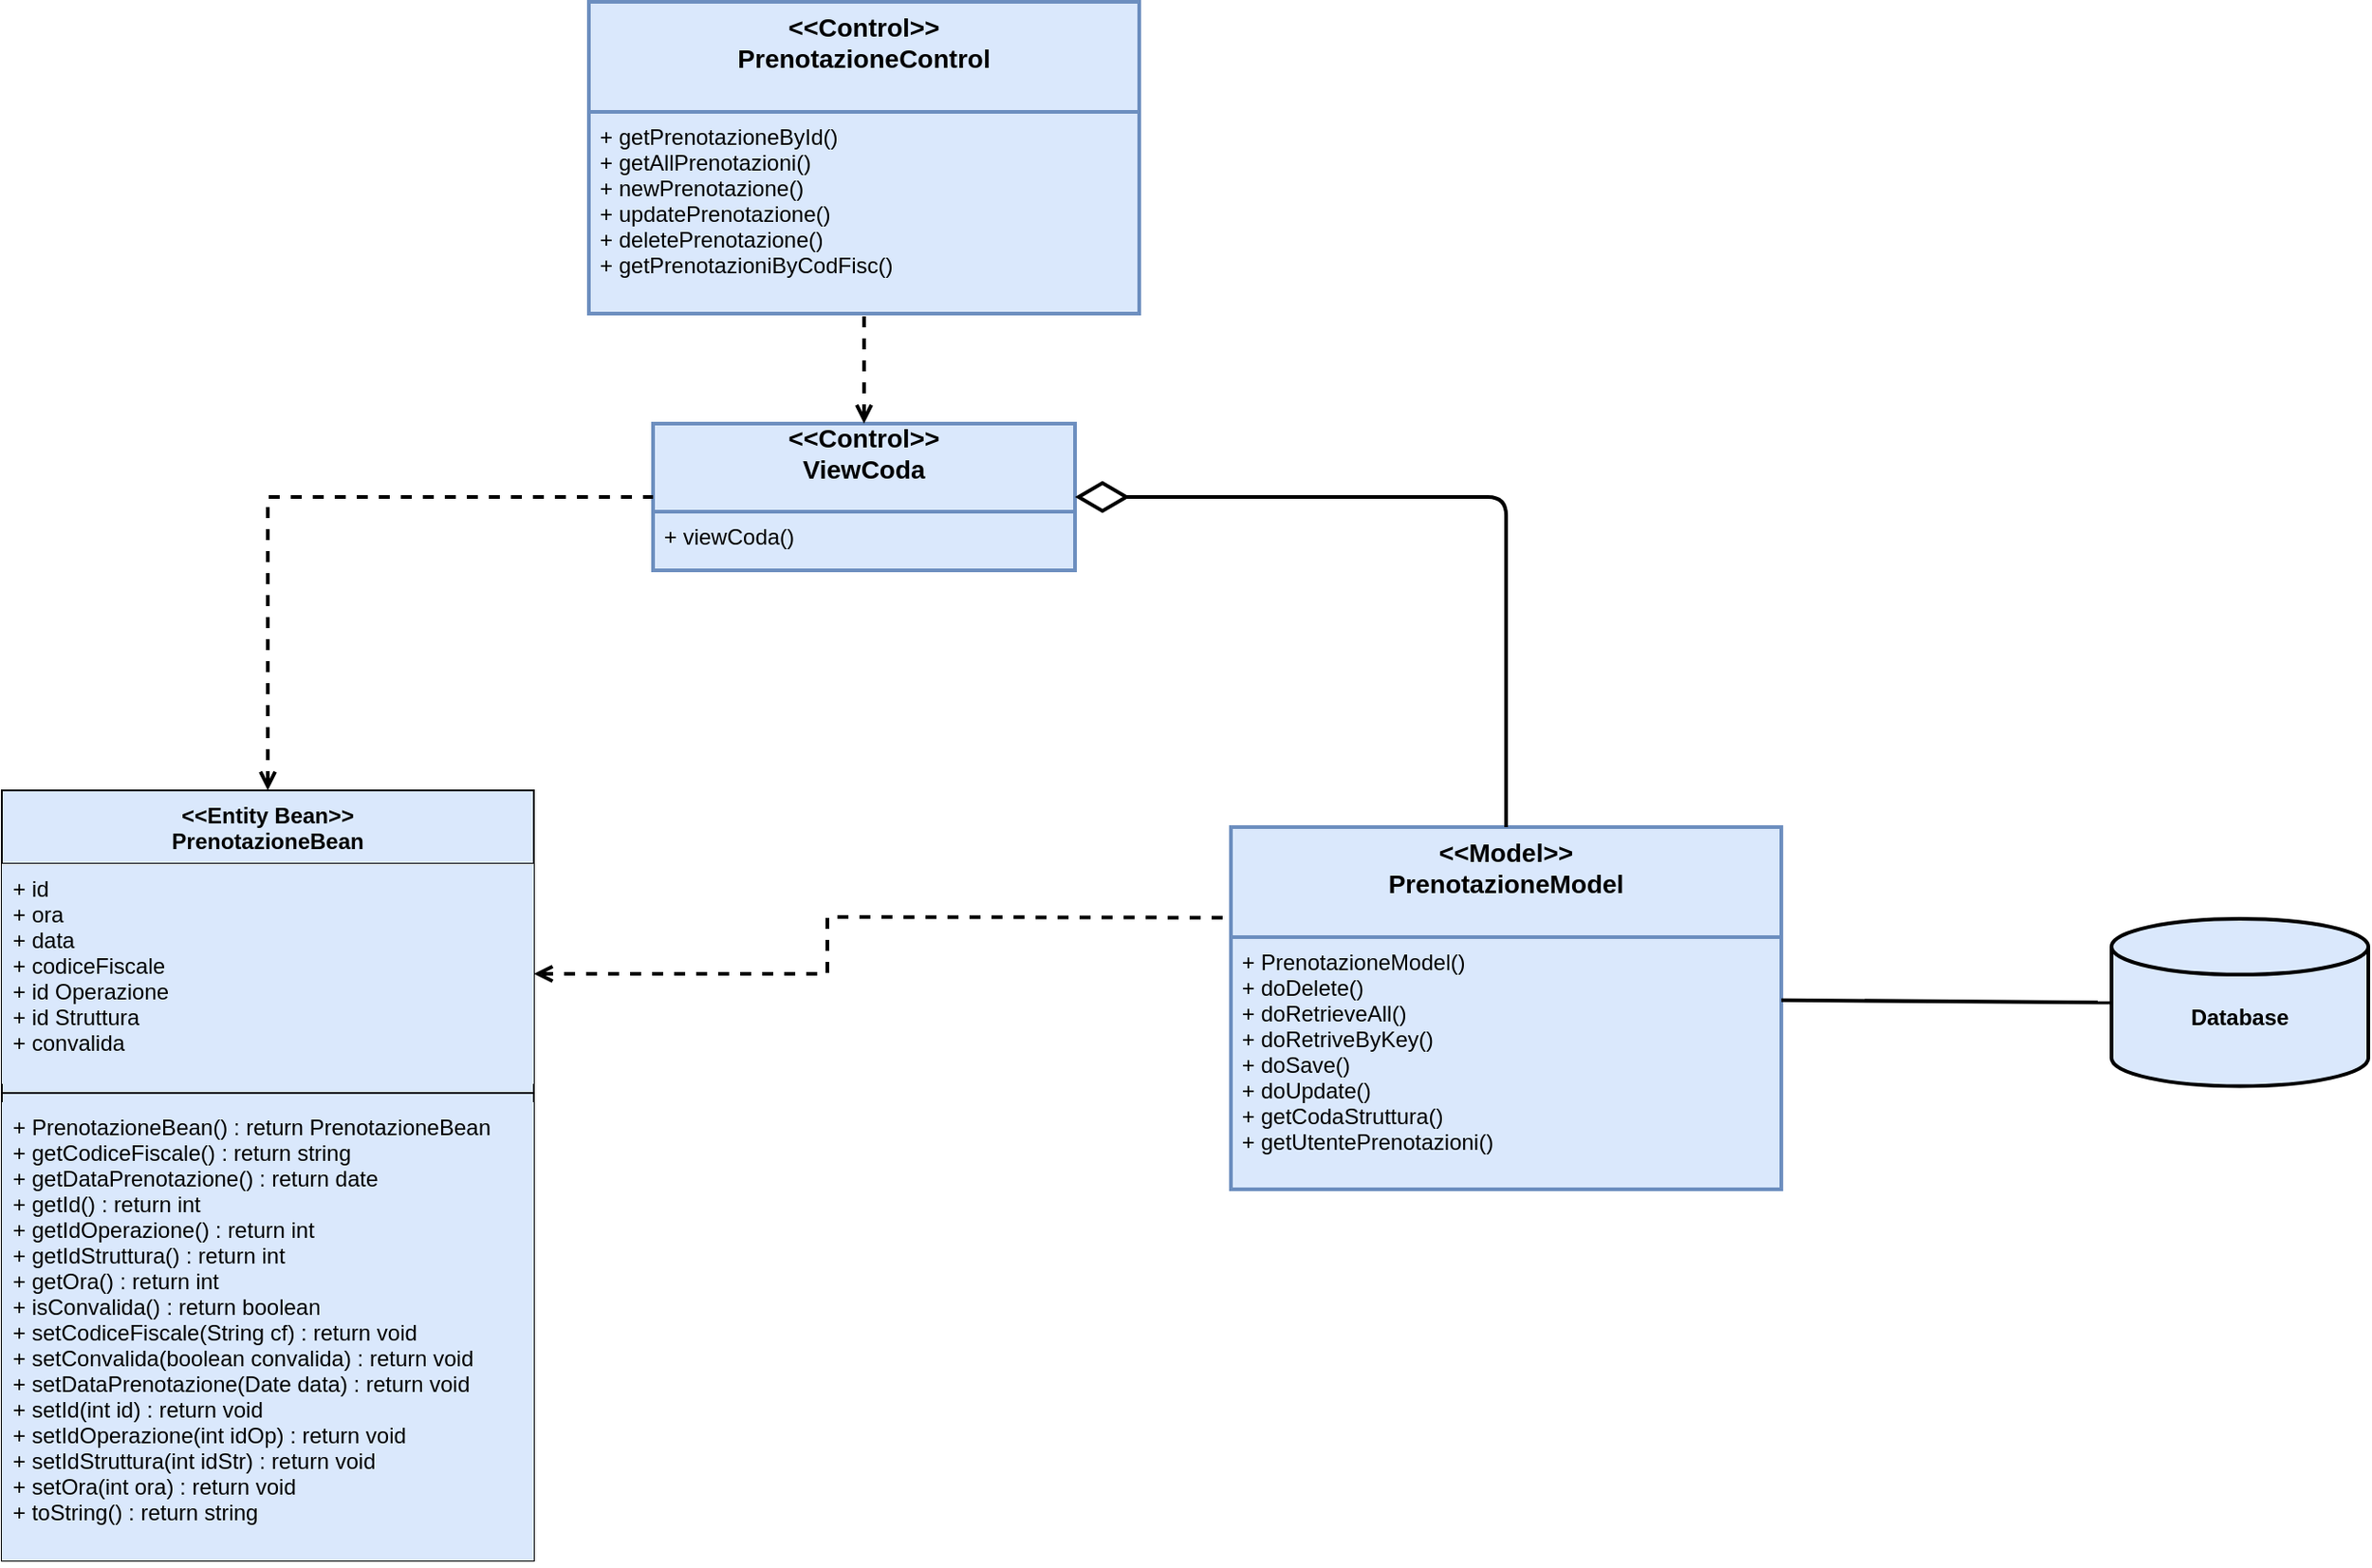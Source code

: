 <mxfile version="14.2.7"><diagram id="OhxryW1pkReKaCSiIXn0" name="Page-1"><mxGraphModel dx="2062" dy="1151" grid="1" gridSize="10" guides="1" tooltips="1" connect="1" arrows="1" fold="1" page="1" pageScale="1" pageWidth="827" pageHeight="1169" math="0" shadow="0"><root><mxCell id="0"/><mxCell id="1" parent="0"/><mxCell id="Ss-HZqFwX27W1PKFU3cJ-11" value="&lt;&lt;Control&gt;&gt;&#xA;PrenotazioneControl&#xA;" style="swimlane;childLayout=stackLayout;horizontal=1;startSize=60;horizontalStack=0;rounded=0;fontSize=14;fontStyle=1;strokeWidth=2;resizeParent=0;resizeLast=1;shadow=0;dashed=0;align=center;strokeColor=#6c8ebf;swimlaneLine=1;swimlaneFillColor=#DAE8FC;fillColor=#DAE8FC;" vertex="1" parent="1"><mxGeometry x="330" y="20" width="300" height="170" as="geometry"/></mxCell><mxCell id="Ss-HZqFwX27W1PKFU3cJ-12" value="+ getPrenotazioneById()&#xA;+ getAllPrenotazioni()&#xA;+ newPrenotazione()&#xA;+ updatePrenotazione()&#xA;+ deletePrenotazione()&#xA;+ getPrenotazioniByCodFisc()&#xA;" style="align=left;strokeColor=none;fillColor=none;spacingLeft=4;fontSize=12;verticalAlign=top;resizable=0;rotatable=0;part=1;labelBackgroundColor=none;" vertex="1" parent="Ss-HZqFwX27W1PKFU3cJ-11"><mxGeometry y="60" width="300" height="110" as="geometry"/></mxCell><mxCell id="Ss-HZqFwX27W1PKFU3cJ-15" value="&lt;&lt;Model&gt;&gt;&#xA;PrenotazioneModel&#xA;" style="swimlane;childLayout=stackLayout;horizontal=1;startSize=60;horizontalStack=0;rounded=0;fontSize=14;fontStyle=1;strokeWidth=2;resizeParent=0;resizeLast=1;shadow=0;dashed=0;align=center;strokeColor=#6c8ebf;swimlaneLine=1;swimlaneFillColor=#DAE8FC;fillColor=#DAE8FC;" vertex="1" parent="1"><mxGeometry x="680" y="470" width="300" height="197.5" as="geometry"/></mxCell><mxCell id="Ss-HZqFwX27W1PKFU3cJ-16" value="+ PrenotazioneModel()&#xA;+ doDelete()&#xA;+ doRetrieveAll()&#xA;+ doRetriveByKey()&#xA;+ doSave()&#xA;+ doUpdate()&#xA;+ getCodaStruttura()&#xA;+ getUtentePrenotazioni()&#xA;&#xA;" style="align=left;strokeColor=none;fillColor=none;spacingLeft=4;fontSize=12;verticalAlign=top;resizable=0;rotatable=0;part=1;labelBackgroundColor=none;" vertex="1" parent="Ss-HZqFwX27W1PKFU3cJ-15"><mxGeometry y="60" width="300" height="137.5" as="geometry"/></mxCell><mxCell id="Ss-HZqFwX27W1PKFU3cJ-18" value="&lt;&lt;Control&gt;&gt;&#xA;ViewCoda&#xA;" style="swimlane;childLayout=stackLayout;horizontal=1;startSize=48;horizontalStack=0;rounded=0;fontSize=14;fontStyle=1;strokeWidth=2;resizeParent=0;resizeLast=1;shadow=0;dashed=0;align=center;strokeColor=#6c8ebf;swimlaneLine=1;swimlaneFillColor=#DAE8FC;fillColor=#DAE8FC;" vertex="1" parent="1"><mxGeometry x="365" y="250" width="230" height="80" as="geometry"/></mxCell><mxCell id="Ss-HZqFwX27W1PKFU3cJ-19" value="+ viewCoda()&#xA;" style="align=left;strokeColor=none;fillColor=none;spacingLeft=4;fontSize=12;verticalAlign=top;resizable=0;rotatable=0;part=1;labelBackgroundColor=none;" vertex="1" parent="Ss-HZqFwX27W1PKFU3cJ-18"><mxGeometry y="48" width="230" height="32" as="geometry"/></mxCell><mxCell id="Ss-HZqFwX27W1PKFU3cJ-20" value="" style="endArrow=none;dashed=1;html=1;entryX=0.5;entryY=1;entryDx=0;entryDy=0;exitX=0.5;exitY=0;exitDx=0;exitDy=0;endFill=0;startArrow=open;startFill=0;strokeWidth=2;rounded=0;" edge="1" parent="1" source="Ss-HZqFwX27W1PKFU3cJ-18" target="Ss-HZqFwX27W1PKFU3cJ-12"><mxGeometry width="50" height="50" relative="1" as="geometry"><mxPoint x="470" y="460" as="sourcePoint"/><mxPoint x="520" y="410" as="targetPoint"/></mxGeometry></mxCell><mxCell id="Ss-HZqFwX27W1PKFU3cJ-21" value="" style="endArrow=none;dashed=1;html=1;entryX=0;entryY=0.5;entryDx=0;entryDy=0;exitX=0.5;exitY=0;exitDx=0;exitDy=0;endFill=0;startArrow=open;startFill=0;strokeWidth=2;rounded=0;" edge="1" parent="1" source="Ss-HZqFwX27W1PKFU3cJ-25" target="Ss-HZqFwX27W1PKFU3cJ-18"><mxGeometry width="50" height="50" relative="1" as="geometry"><mxPoint x="160" y="470" as="sourcePoint"/><mxPoint x="480" y="190" as="targetPoint"/><Array as="points"><mxPoint x="155" y="290"/></Array></mxGeometry></mxCell><mxCell id="Ss-HZqFwX27W1PKFU3cJ-22" value="" style="endArrow=none;dashed=1;html=1;entryX=0;entryY=0.25;entryDx=0;entryDy=0;exitX=1;exitY=0.5;exitDx=0;exitDy=0;endFill=0;startArrow=open;startFill=0;strokeWidth=2;rounded=0;" edge="1" parent="1" source="Ss-HZqFwX27W1PKFU3cJ-26" target="Ss-HZqFwX27W1PKFU3cJ-15"><mxGeometry width="50" height="50" relative="1" as="geometry"><mxPoint x="310" y="625" as="sourcePoint"/><mxPoint x="480" y="190" as="targetPoint"/><Array as="points"><mxPoint x="460" y="550"/><mxPoint x="460" y="519"/></Array></mxGeometry></mxCell><mxCell id="Ss-HZqFwX27W1PKFU3cJ-25" value="&lt;&lt;Entity Bean&gt;&gt;&#xA;PrenotazioneBean&#xA;&#xA;&#xA;" style="swimlane;fontStyle=1;align=center;verticalAlign=top;childLayout=stackLayout;horizontal=1;startSize=40;horizontalStack=0;resizeParent=1;resizeParentMax=0;resizeLast=0;collapsible=1;marginBottom=0;rounded=0;labelBackgroundColor=none;fillColor=#DAE8FC;swimlaneFillColor=#DAE8FC;" vertex="1" parent="1"><mxGeometry x="10" y="450" width="290" height="420" as="geometry"><mxRectangle x="50" y="510" width="140" height="60" as="alternateBounds"/></mxGeometry></mxCell><mxCell id="Ss-HZqFwX27W1PKFU3cJ-26" value="+ id&#xA;+ ora&#xA;+ data&#xA;+ codiceFiscale&#xA;+ id Operazione&#xA;+ id Struttura&#xA;+ convalida&#xA;&#xA;&#xA;" style="text;strokeColor=none;align=left;verticalAlign=top;spacingLeft=4;spacingRight=4;overflow=hidden;rotatable=0;points=[[0,0.5],[1,0.5]];portConstraint=eastwest;fillColor=#DAE8FC;" vertex="1" parent="Ss-HZqFwX27W1PKFU3cJ-25"><mxGeometry y="40" width="290" height="120" as="geometry"/></mxCell><mxCell id="Ss-HZqFwX27W1PKFU3cJ-27" value="" style="line;strokeWidth=1;align=left;verticalAlign=top;spacingTop=-1;spacingLeft=3;spacingRight=3;rotatable=0;labelPosition=right;points=[];portConstraint=eastwest;fillColor=#DAE8FC;" vertex="1" parent="Ss-HZqFwX27W1PKFU3cJ-25"><mxGeometry y="160" width="290" height="10" as="geometry"/></mxCell><mxCell id="Ss-HZqFwX27W1PKFU3cJ-28" value="+ PrenotazioneBean() : return PrenotazioneBean&#xA;+ getCodiceFiscale() : return string&#xA;+ getDataPrenotazione() : return date&#xA;+ getId() : return int&#xA;+ getIdOperazione() : return int&#xA;+ getIdStruttura() : return int&#xA;+ getOra() : return int&#xA;+ isConvalida() : return boolean&#xA;+ setCodiceFiscale(String cf) : return void&#xA;+ setConvalida(boolean convalida) : return void&#xA;+ setDataPrenotazione(Date data) : return void&#xA;+ setId(int id) : return void&#xA;+ setIdOperazione(int idOp) : return void&#xA;+ setIdStruttura(int idStr) : return void&#xA;+ setOra(int ora) : return void&#xA;+ toString() : return string&#xA;&#xA;&#xA;&#xA;&#xA;&#xA;" style="text;strokeColor=none;align=left;verticalAlign=top;spacingLeft=4;spacingRight=4;overflow=hidden;rotatable=0;points=[[0,0.5],[1,0.5]];portConstraint=eastwest;fillColor=#DAE8FC;" vertex="1" parent="Ss-HZqFwX27W1PKFU3cJ-25"><mxGeometry y="170" width="290" height="250" as="geometry"/></mxCell><mxCell id="Ss-HZqFwX27W1PKFU3cJ-30" value="" style="endArrow=diamondThin;endFill=0;endSize=24;html=1;strokeWidth=2;entryX=1;entryY=0.5;entryDx=0;entryDy=0;exitX=0.5;exitY=0;exitDx=0;exitDy=0;" edge="1" parent="1" source="Ss-HZqFwX27W1PKFU3cJ-15" target="Ss-HZqFwX27W1PKFU3cJ-18"><mxGeometry width="160" relative="1" as="geometry"><mxPoint x="720" y="520" as="sourcePoint"/><mxPoint x="880" y="520" as="targetPoint"/><Array as="points"><mxPoint x="830" y="290"/></Array></mxGeometry></mxCell><mxCell id="Ss-HZqFwX27W1PKFU3cJ-32" value="&lt;div&gt;&lt;br&gt;&lt;/div&gt;&lt;div&gt;&lt;b&gt;Database&lt;/b&gt;&lt;/div&gt;" style="strokeWidth=2;html=1;shape=mxgraph.flowchart.database;whiteSpace=wrap;rounded=0;labelBackgroundColor=none;fillColor=#DAE8FC;align=center;" vertex="1" parent="1"><mxGeometry x="1160" y="520" width="140" height="91.25" as="geometry"/></mxCell><mxCell id="Ss-HZqFwX27W1PKFU3cJ-33" value="" style="endArrow=none;html=1;strokeWidth=2;exitX=1;exitY=0.25;exitDx=0;exitDy=0;entryX=0;entryY=0.5;entryDx=0;entryDy=0;entryPerimeter=0;" edge="1" parent="1" source="Ss-HZqFwX27W1PKFU3cJ-16" target="Ss-HZqFwX27W1PKFU3cJ-32"><mxGeometry width="50" height="50" relative="1" as="geometry"><mxPoint x="1040" y="585" as="sourcePoint"/><mxPoint x="1090" y="535" as="targetPoint"/></mxGeometry></mxCell></root></mxGraphModel></diagram></mxfile>
